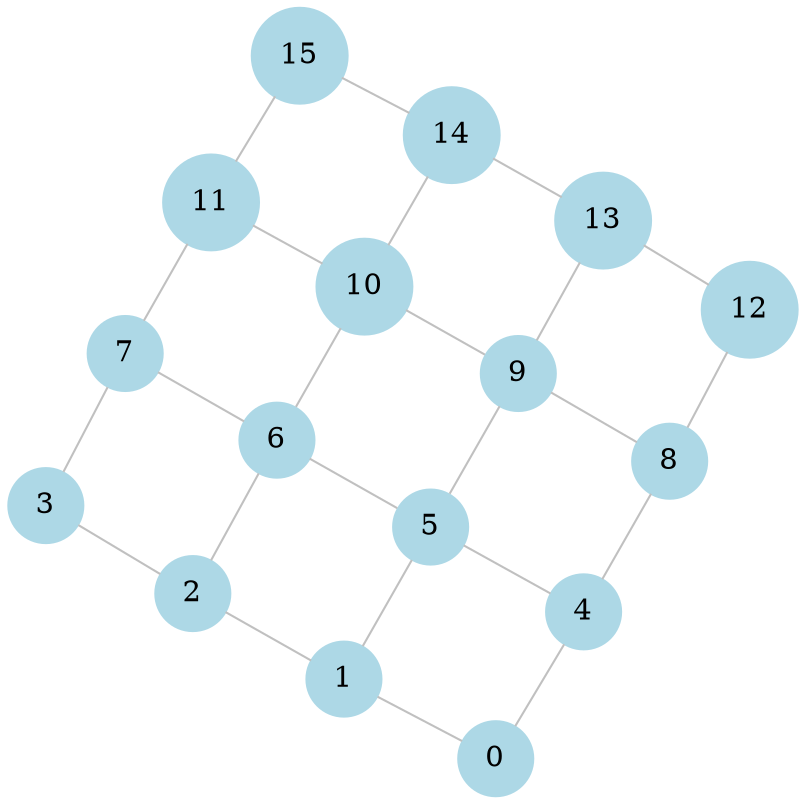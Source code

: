 graph G {
graph [layout = neato]
node [shape = circle,
style = filled,
style = filled,
color = lightblue]
edge [color = silver]
0;
1;
2;
3;
4;
5;
6;
7;
8;
9;
10;
11;
12;
13;
14;
15;
0--1 ;
0--4 ;
1--2 ;
1--5 ;
2--3 ;
2--6 ;
3--7 ;
4--5 ;
4--8 ;
5--6 ;
5--9 ;
6--7 ;
6--10 ;
7--11 ;
8--9 ;
8--12 ;
9--10 ;
9--13 ;
10--11 ;
10--14 ;
11--15 ;
12--13 ;
13--14 ;
14--15 ;
}
